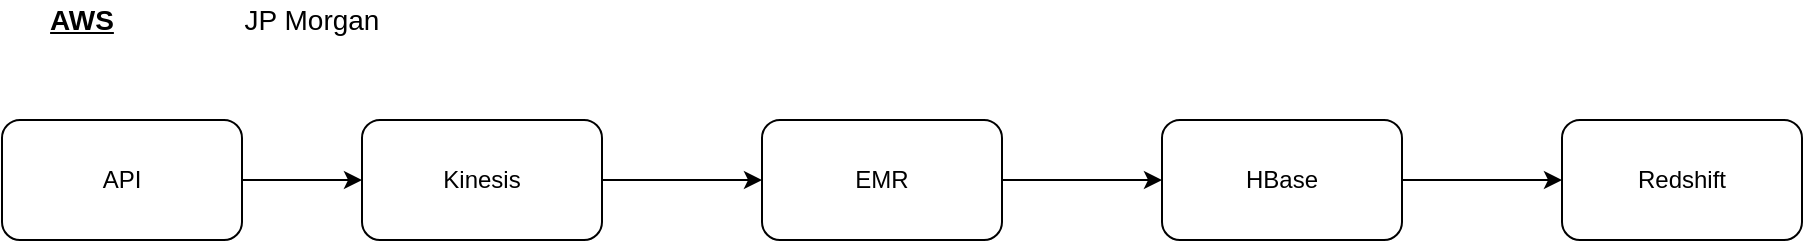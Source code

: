 <mxfile version="13.0.2" type="device"><diagram id="C-2JvsOCxMICfGxtae1S" name="Page-1"><mxGraphModel dx="1565" dy="703" grid="1" gridSize="10" guides="1" tooltips="1" connect="1" arrows="1" fold="1" page="1" pageScale="1" pageWidth="827" pageHeight="1169" math="0" shadow="0"><root><mxCell id="0"/><mxCell id="1" parent="0"/><mxCell id="3q5KEd-tdpQ3rNjF5BMB-5" style="edgeStyle=orthogonalEdgeStyle;rounded=0;orthogonalLoop=1;jettySize=auto;html=1;exitX=1;exitY=0.5;exitDx=0;exitDy=0;" edge="1" parent="1" source="3q5KEd-tdpQ3rNjF5BMB-1" target="3q5KEd-tdpQ3rNjF5BMB-4"><mxGeometry relative="1" as="geometry"/></mxCell><mxCell id="3q5KEd-tdpQ3rNjF5BMB-1" value="Kinesis" style="rounded=1;whiteSpace=wrap;html=1;" vertex="1" parent="1"><mxGeometry x="40" y="160" width="120" height="60" as="geometry"/></mxCell><mxCell id="3q5KEd-tdpQ3rNjF5BMB-3" style="edgeStyle=orthogonalEdgeStyle;rounded=0;orthogonalLoop=1;jettySize=auto;html=1;exitX=1;exitY=0.5;exitDx=0;exitDy=0;entryX=0;entryY=0.5;entryDx=0;entryDy=0;" edge="1" parent="1" source="3q5KEd-tdpQ3rNjF5BMB-2" target="3q5KEd-tdpQ3rNjF5BMB-1"><mxGeometry relative="1" as="geometry"/></mxCell><mxCell id="3q5KEd-tdpQ3rNjF5BMB-2" value="API" style="rounded=1;whiteSpace=wrap;html=1;" vertex="1" parent="1"><mxGeometry x="-140" y="160" width="120" height="60" as="geometry"/></mxCell><mxCell id="3q5KEd-tdpQ3rNjF5BMB-9" style="edgeStyle=orthogonalEdgeStyle;rounded=0;orthogonalLoop=1;jettySize=auto;html=1;exitX=1;exitY=0.5;exitDx=0;exitDy=0;fontSize=14;" edge="1" parent="1" source="3q5KEd-tdpQ3rNjF5BMB-4" target="3q5KEd-tdpQ3rNjF5BMB-8"><mxGeometry relative="1" as="geometry"/></mxCell><mxCell id="3q5KEd-tdpQ3rNjF5BMB-4" value="EMR" style="rounded=1;whiteSpace=wrap;html=1;" vertex="1" parent="1"><mxGeometry x="240" y="160" width="120" height="60" as="geometry"/></mxCell><mxCell id="3q5KEd-tdpQ3rNjF5BMB-6" value="&lt;b style=&quot;font-size: 14px&quot;&gt;&lt;u style=&quot;font-size: 14px&quot;&gt;AWS&lt;br&gt;&lt;/u&gt;&lt;/b&gt;" style="text;html=1;strokeColor=none;fillColor=none;align=center;verticalAlign=middle;whiteSpace=wrap;rounded=0;fontSize=14;" vertex="1" parent="1"><mxGeometry x="-120" y="100" width="40" height="20" as="geometry"/></mxCell><mxCell id="3q5KEd-tdpQ3rNjF5BMB-7" value="Redshift" style="rounded=1;whiteSpace=wrap;html=1;" vertex="1" parent="1"><mxGeometry x="640" y="160" width="120" height="60" as="geometry"/></mxCell><mxCell id="3q5KEd-tdpQ3rNjF5BMB-10" style="edgeStyle=orthogonalEdgeStyle;rounded=0;orthogonalLoop=1;jettySize=auto;html=1;exitX=1;exitY=0.5;exitDx=0;exitDy=0;entryX=0;entryY=0.5;entryDx=0;entryDy=0;fontSize=14;" edge="1" parent="1" source="3q5KEd-tdpQ3rNjF5BMB-8" target="3q5KEd-tdpQ3rNjF5BMB-7"><mxGeometry relative="1" as="geometry"/></mxCell><mxCell id="3q5KEd-tdpQ3rNjF5BMB-8" value="HBase" style="rounded=1;whiteSpace=wrap;html=1;" vertex="1" parent="1"><mxGeometry x="440" y="160" width="120" height="60" as="geometry"/></mxCell><mxCell id="3q5KEd-tdpQ3rNjF5BMB-13" value="JP Morgan" style="text;html=1;strokeColor=none;fillColor=none;align=center;verticalAlign=middle;whiteSpace=wrap;rounded=0;fontSize=14;" vertex="1" parent="1"><mxGeometry x="-50" y="100" width="130" height="20" as="geometry"/></mxCell></root></mxGraphModel></diagram></mxfile>